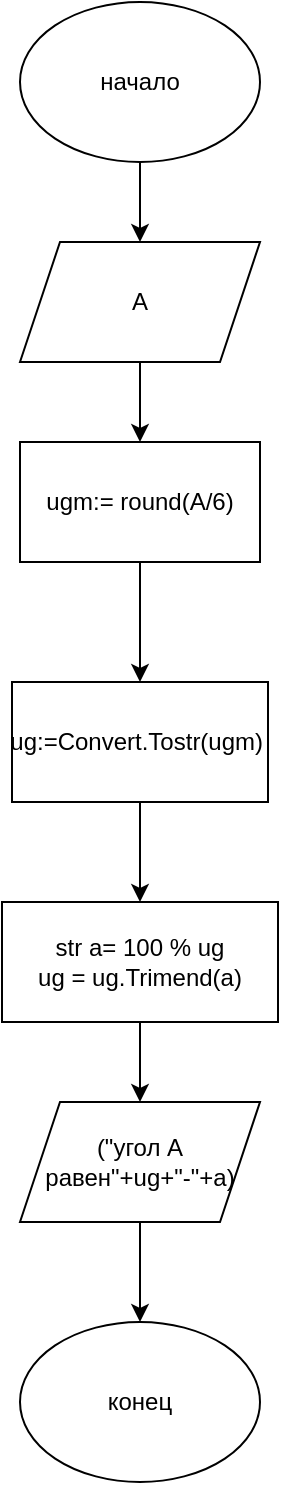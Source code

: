 <mxfile version="20.3.6" type="device"><diagram id="C5RBs43oDa-KdzZeNtuy" name="Page-1"><mxGraphModel dx="1421" dy="794" grid="1" gridSize="10" guides="1" tooltips="1" connect="1" arrows="1" fold="1" page="1" pageScale="1" pageWidth="827" pageHeight="1169" math="0" shadow="0"><root><mxCell id="WIyWlLk6GJQsqaUBKTNV-0"/><mxCell id="WIyWlLk6GJQsqaUBKTNV-1" parent="WIyWlLk6GJQsqaUBKTNV-0"/><mxCell id="jAvF0ywUp1TXdJ9Dt0HZ-3" value="" style="edgeStyle=orthogonalEdgeStyle;rounded=0;orthogonalLoop=1;jettySize=auto;html=1;" parent="WIyWlLk6GJQsqaUBKTNV-1" source="jAvF0ywUp1TXdJ9Dt0HZ-0" target="jAvF0ywUp1TXdJ9Dt0HZ-2" edge="1"><mxGeometry relative="1" as="geometry"/></mxCell><mxCell id="jAvF0ywUp1TXdJ9Dt0HZ-0" value="начало" style="ellipse;whiteSpace=wrap;html=1;" parent="WIyWlLk6GJQsqaUBKTNV-1" vertex="1"><mxGeometry x="354" y="40" width="120" height="80" as="geometry"/></mxCell><mxCell id="jAvF0ywUp1TXdJ9Dt0HZ-1" value="конец" style="ellipse;whiteSpace=wrap;html=1;" parent="WIyWlLk6GJQsqaUBKTNV-1" vertex="1"><mxGeometry x="354" y="700" width="120" height="80" as="geometry"/></mxCell><mxCell id="jAvF0ywUp1TXdJ9Dt0HZ-5" value="" style="edgeStyle=orthogonalEdgeStyle;rounded=0;orthogonalLoop=1;jettySize=auto;html=1;" parent="WIyWlLk6GJQsqaUBKTNV-1" source="jAvF0ywUp1TXdJ9Dt0HZ-2" target="jAvF0ywUp1TXdJ9Dt0HZ-4" edge="1"><mxGeometry relative="1" as="geometry"/></mxCell><mxCell id="jAvF0ywUp1TXdJ9Dt0HZ-2" value="A" style="shape=parallelogram;perimeter=parallelogramPerimeter;whiteSpace=wrap;html=1;fixedSize=1;" parent="WIyWlLk6GJQsqaUBKTNV-1" vertex="1"><mxGeometry x="354" y="160" width="120" height="60" as="geometry"/></mxCell><mxCell id="D2u3iYimyYeJLDVi4JM2-1" value="" style="edgeStyle=orthogonalEdgeStyle;rounded=0;orthogonalLoop=1;jettySize=auto;html=1;" edge="1" parent="WIyWlLk6GJQsqaUBKTNV-1" source="jAvF0ywUp1TXdJ9Dt0HZ-4" target="D2u3iYimyYeJLDVi4JM2-0"><mxGeometry relative="1" as="geometry"/></mxCell><mxCell id="jAvF0ywUp1TXdJ9Dt0HZ-4" value="ugm:= round(A/6)" style="rounded=0;whiteSpace=wrap;html=1;" parent="WIyWlLk6GJQsqaUBKTNV-1" vertex="1"><mxGeometry x="354" y="260" width="120" height="60" as="geometry"/></mxCell><mxCell id="D2u3iYimyYeJLDVi4JM2-3" value="" style="edgeStyle=orthogonalEdgeStyle;rounded=0;orthogonalLoop=1;jettySize=auto;html=1;" edge="1" parent="WIyWlLk6GJQsqaUBKTNV-1" source="D2u3iYimyYeJLDVi4JM2-0" target="D2u3iYimyYeJLDVi4JM2-2"><mxGeometry relative="1" as="geometry"/></mxCell><mxCell id="D2u3iYimyYeJLDVi4JM2-0" value="&lt;pre style=&quot;margin-top: 0px; margin-bottom: calc(var(--s-prose-spacing) + 0.4em); padding: var(--su12); border: 0px; font-variant-numeric: inherit; font-variant-east-asian: inherit; font-stretch: inherit; line-height: var(--lh-md); font-family: var(--ff-mono); font-size: var(--fs-body1); vertical-align: baseline; box-sizing: inherit; width: auto; max-height: 600px; overflow: auto; background-color: var(--highlight-bg); border-radius: var(--br-md); color: var(--highlight-color); overflow-wrap: normal; text-align: left;&quot; class=&quot;lang-cpp s-code-block&quot;&gt;ug:=Convert.Tostr(ugm) &lt;/pre&gt;" style="rounded=0;whiteSpace=wrap;html=1;" vertex="1" parent="WIyWlLk6GJQsqaUBKTNV-1"><mxGeometry x="350" y="380" width="128" height="60" as="geometry"/></mxCell><mxCell id="D2u3iYimyYeJLDVi4JM2-5" value="" style="edgeStyle=orthogonalEdgeStyle;rounded=0;orthogonalLoop=1;jettySize=auto;html=1;" edge="1" parent="WIyWlLk6GJQsqaUBKTNV-1" source="D2u3iYimyYeJLDVi4JM2-2" target="D2u3iYimyYeJLDVi4JM2-4"><mxGeometry relative="1" as="geometry"/></mxCell><mxCell id="D2u3iYimyYeJLDVi4JM2-2" value="str a= 100 % ug&lt;br&gt;ug = ug.Trimend(a)" style="rounded=0;whiteSpace=wrap;html=1;" vertex="1" parent="WIyWlLk6GJQsqaUBKTNV-1"><mxGeometry x="345" y="490" width="138" height="60" as="geometry"/></mxCell><mxCell id="D2u3iYimyYeJLDVi4JM2-6" value="" style="edgeStyle=orthogonalEdgeStyle;rounded=0;orthogonalLoop=1;jettySize=auto;html=1;" edge="1" parent="WIyWlLk6GJQsqaUBKTNV-1" source="D2u3iYimyYeJLDVi4JM2-4" target="jAvF0ywUp1TXdJ9Dt0HZ-1"><mxGeometry relative="1" as="geometry"/></mxCell><mxCell id="D2u3iYimyYeJLDVi4JM2-4" value="(&quot;угол A равен&quot;+ug+&quot;-&quot;+a)" style="shape=parallelogram;perimeter=parallelogramPerimeter;whiteSpace=wrap;html=1;fixedSize=1;" vertex="1" parent="WIyWlLk6GJQsqaUBKTNV-1"><mxGeometry x="354" y="590" width="120" height="60" as="geometry"/></mxCell></root></mxGraphModel></diagram></mxfile>